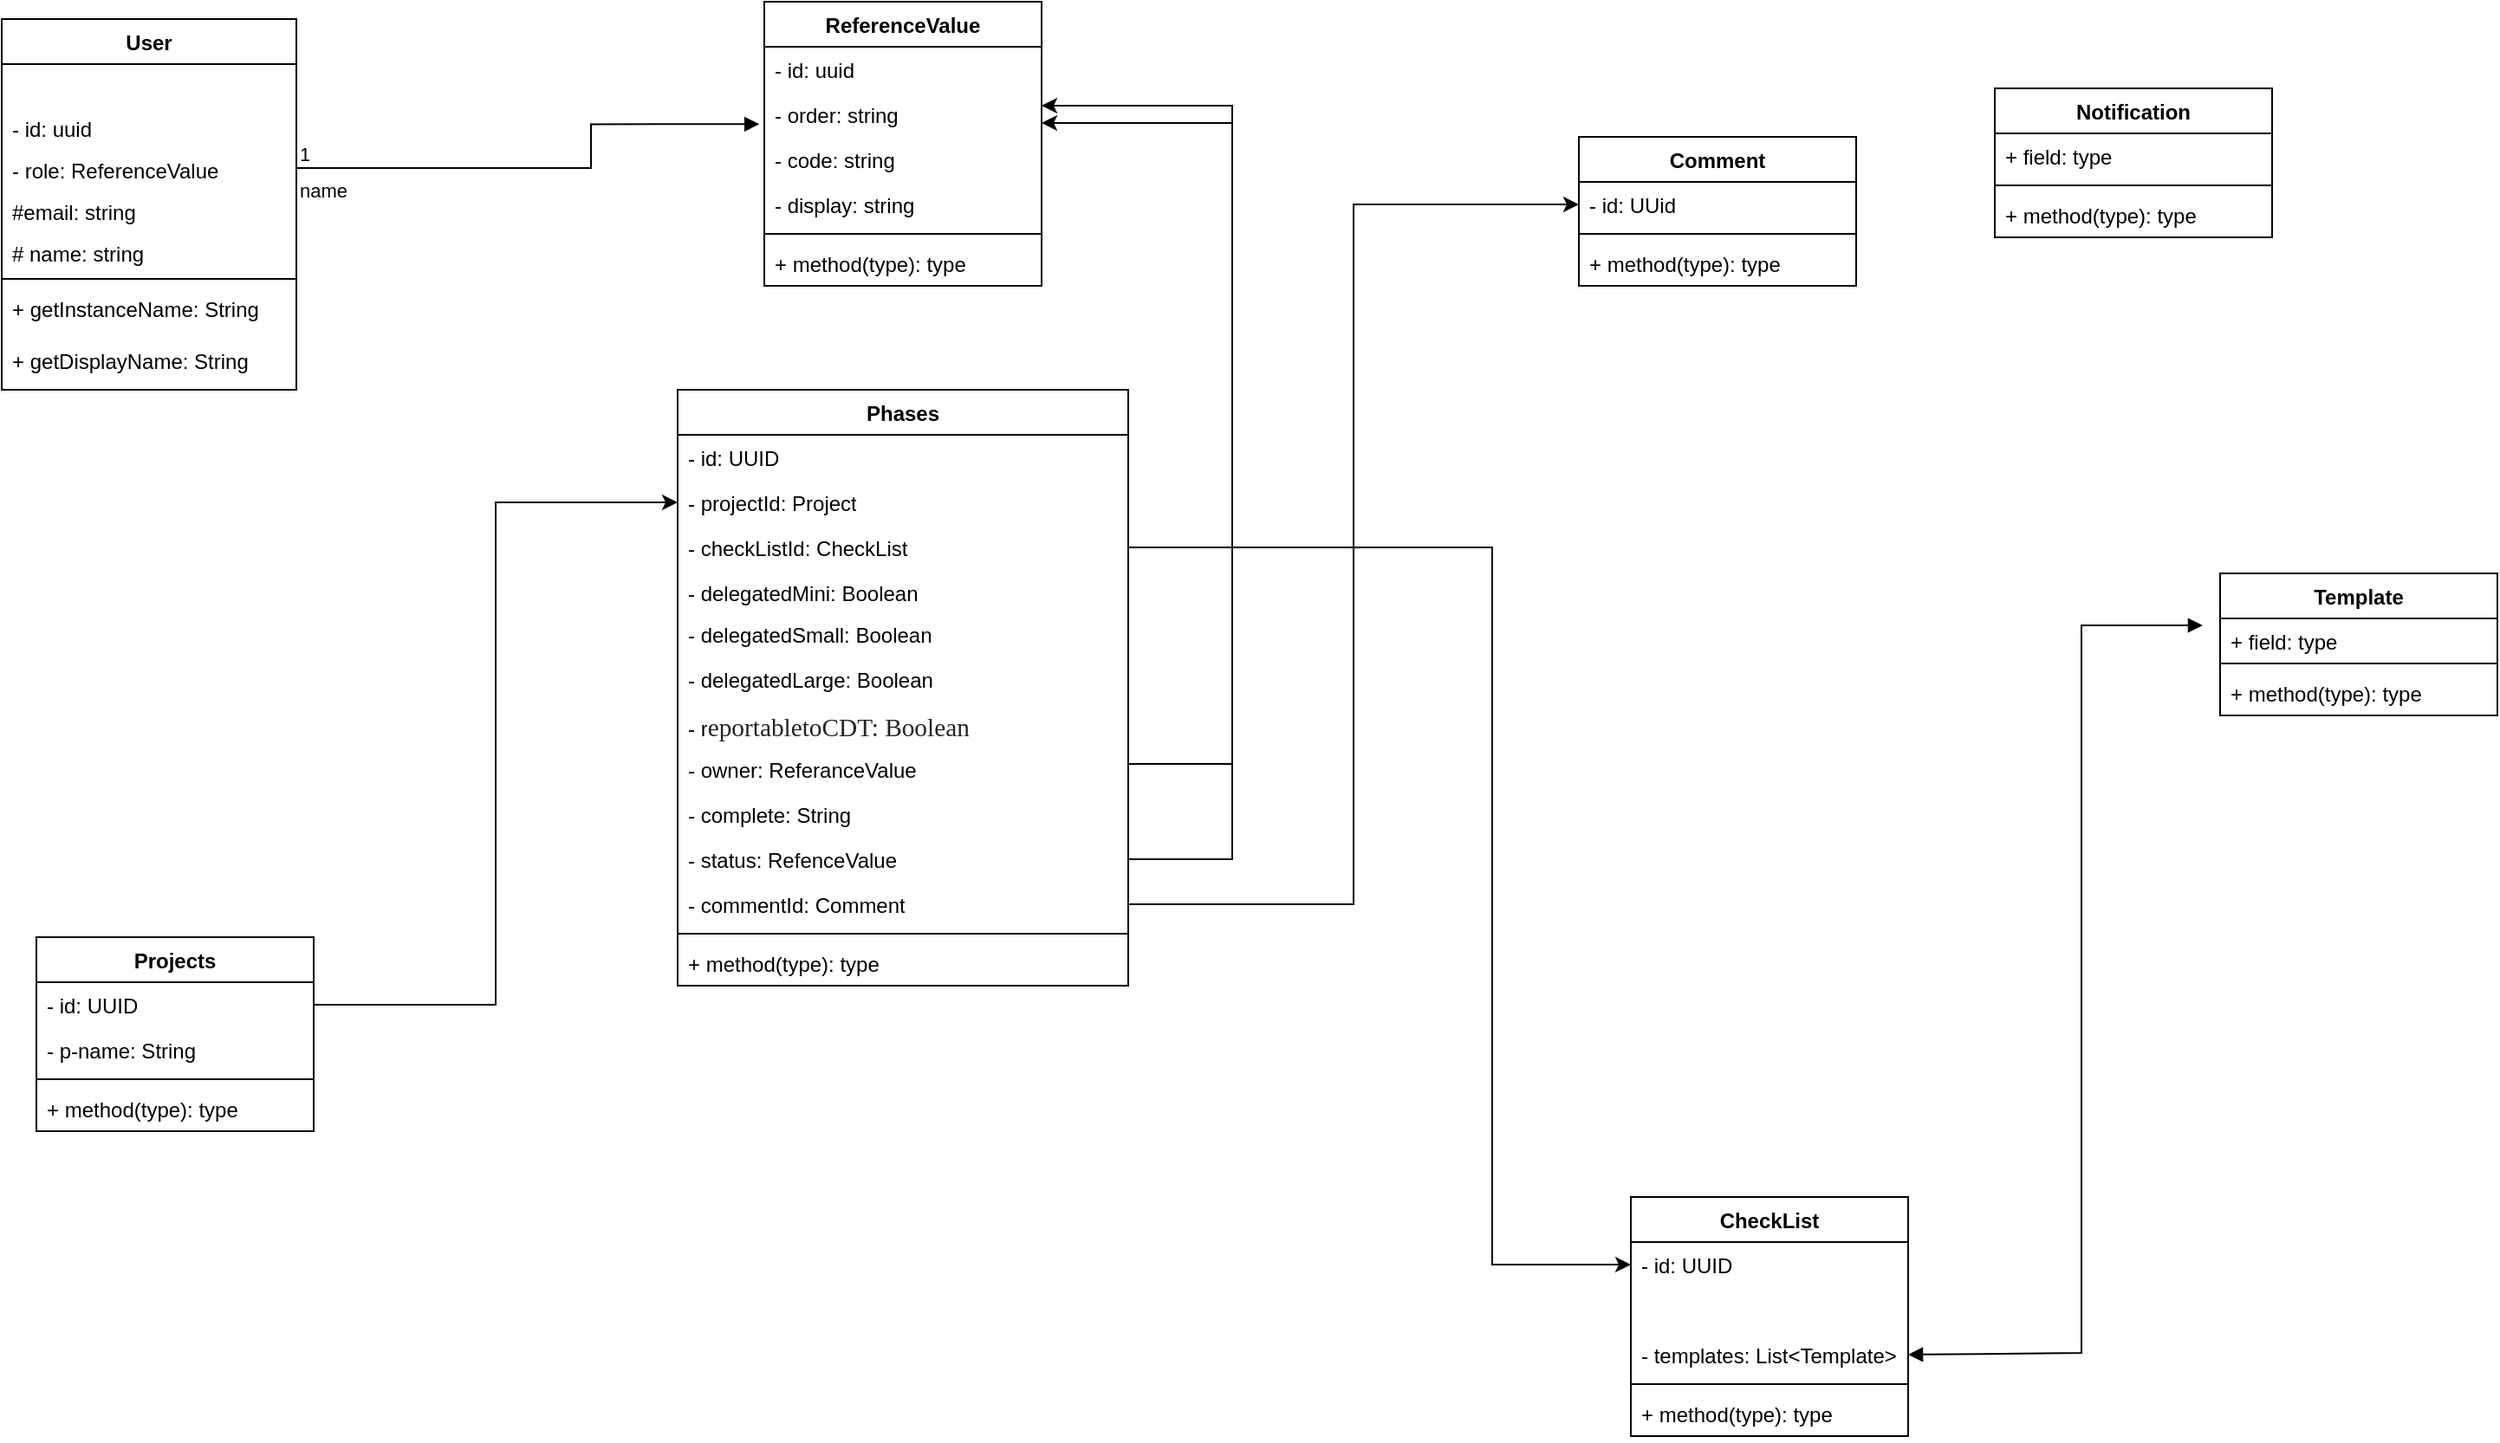 <mxfile version="26.0.2">
  <diagram name="Page-1" id="n4hti85O488jkPjD9qs8">
    <mxGraphModel dx="2100" dy="1044" grid="1" gridSize="10" guides="1" tooltips="1" connect="1" arrows="1" fold="1" page="1" pageScale="1" pageWidth="850" pageHeight="1100" background="#ffffff" math="0" shadow="0">
      <root>
        <mxCell id="0" />
        <mxCell id="1" parent="0" />
        <mxCell id="vKj8PddvWBOC7PmSWlSQ-1" value="User" style="swimlane;fontStyle=1;align=center;verticalAlign=top;childLayout=stackLayout;horizontal=1;startSize=26;horizontalStack=0;resizeParent=1;resizeParentMax=0;resizeLast=0;collapsible=1;marginBottom=0;whiteSpace=wrap;html=1;" parent="1" vertex="1">
          <mxGeometry x="80" y="50" width="170" height="214" as="geometry">
            <mxRectangle x="80" y="50" width="70" height="30" as="alternateBounds" />
          </mxGeometry>
        </mxCell>
        <mxCell id="RmsO1vWD08XXnm8qSQZD-24" style="text;strokeColor=none;fillColor=none;align=left;verticalAlign=top;spacingLeft=4;spacingRight=4;overflow=hidden;rotatable=0;points=[[0,0.5],[1,0.5]];portConstraint=eastwest;whiteSpace=wrap;html=1;" parent="vKj8PddvWBOC7PmSWlSQ-1" vertex="1">
          <mxGeometry y="26" width="170" height="24" as="geometry" />
        </mxCell>
        <mxCell id="RmsO1vWD08XXnm8qSQZD-3" value="- id: uuid" style="text;strokeColor=none;fillColor=none;align=left;verticalAlign=top;spacingLeft=4;spacingRight=4;overflow=hidden;rotatable=0;points=[[0,0.5],[1,0.5]];portConstraint=eastwest;whiteSpace=wrap;html=1;" parent="vKj8PddvWBOC7PmSWlSQ-1" vertex="1">
          <mxGeometry y="50" width="170" height="24" as="geometry" />
        </mxCell>
        <mxCell id="RmsO1vWD08XXnm8qSQZD-4" value="- role: ReferenceValue" style="text;strokeColor=none;fillColor=none;align=left;verticalAlign=top;spacingLeft=4;spacingRight=4;overflow=hidden;rotatable=0;points=[[0,0.5],[1,0.5]];portConstraint=eastwest;whiteSpace=wrap;html=1;" parent="vKj8PddvWBOC7PmSWlSQ-1" vertex="1">
          <mxGeometry y="74" width="170" height="24" as="geometry" />
        </mxCell>
        <mxCell id="RmsO1vWD08XXnm8qSQZD-5" value="#email: string" style="text;strokeColor=none;fillColor=none;align=left;verticalAlign=top;spacingLeft=4;spacingRight=4;overflow=hidden;rotatable=0;points=[[0,0.5],[1,0.5]];portConstraint=eastwest;whiteSpace=wrap;html=1;" parent="vKj8PddvWBOC7PmSWlSQ-1" vertex="1">
          <mxGeometry y="98" width="170" height="24" as="geometry" />
        </mxCell>
        <mxCell id="vKj8PddvWBOC7PmSWlSQ-2" value="# name: string&lt;table&gt;&lt;tbody&gt;&lt;tr&gt;&lt;td&gt;&lt;br&gt;&lt;/td&gt;&lt;td&gt;&lt;br&gt;&lt;/td&gt;&lt;/tr&gt;&lt;tr&gt;&lt;td&gt;&lt;br&gt;&lt;/td&gt;&lt;td&gt;&lt;br&gt;&lt;/td&gt;&lt;/tr&gt;&lt;tr&gt;&lt;td&gt;&lt;br&gt;&lt;/td&gt;&lt;td&gt;&lt;br&gt;&lt;/td&gt;&lt;/tr&gt;&lt;/tbody&gt;&lt;/table&gt;" style="text;strokeColor=none;fillColor=none;align=left;verticalAlign=top;spacingLeft=4;spacingRight=4;overflow=hidden;rotatable=0;points=[[0,0.5],[1,0.5]];portConstraint=eastwest;whiteSpace=wrap;html=1;" parent="vKj8PddvWBOC7PmSWlSQ-1" vertex="1">
          <mxGeometry y="122" width="170" height="24" as="geometry" />
        </mxCell>
        <mxCell id="vKj8PddvWBOC7PmSWlSQ-3" value="" style="line;strokeWidth=1;fillColor=none;align=left;verticalAlign=middle;spacingTop=-1;spacingLeft=3;spacingRight=3;rotatable=0;labelPosition=right;points=[];portConstraint=eastwest;strokeColor=inherit;" parent="vKj8PddvWBOC7PmSWlSQ-1" vertex="1">
          <mxGeometry y="146" width="170" height="8" as="geometry" />
        </mxCell>
        <mxCell id="RmsO1vWD08XXnm8qSQZD-2" value="+ getInstanceName: String" style="text;strokeColor=none;fillColor=none;align=left;verticalAlign=top;spacingLeft=4;spacingRight=4;overflow=hidden;rotatable=0;points=[[0,0.5],[1,0.5]];portConstraint=eastwest;whiteSpace=wrap;html=1;" parent="vKj8PddvWBOC7PmSWlSQ-1" vertex="1">
          <mxGeometry y="154" width="170" height="30" as="geometry" />
        </mxCell>
        <mxCell id="vKj8PddvWBOC7PmSWlSQ-4" value="+ getDisplayName: String" style="text;strokeColor=none;fillColor=none;align=left;verticalAlign=top;spacingLeft=4;spacingRight=4;overflow=hidden;rotatable=0;points=[[0,0.5],[1,0.5]];portConstraint=eastwest;whiteSpace=wrap;html=1;" parent="vKj8PddvWBOC7PmSWlSQ-1" vertex="1">
          <mxGeometry y="184" width="170" height="30" as="geometry" />
        </mxCell>
        <mxCell id="RmsO1vWD08XXnm8qSQZD-6" value="name" style="endArrow=block;endFill=1;html=1;edgeStyle=orthogonalEdgeStyle;align=left;verticalAlign=top;rounded=0;exitX=1;exitY=0.5;exitDx=0;exitDy=0;entryX=-0.018;entryY=0.718;entryDx=0;entryDy=0;entryPerimeter=0;" parent="1" source="RmsO1vWD08XXnm8qSQZD-4" edge="1" target="RmsO1vWD08XXnm8qSQZD-21">
          <mxGeometry x="-1" relative="1" as="geometry">
            <mxPoint x="200" y="170" as="sourcePoint" />
            <mxPoint x="510" y="110" as="targetPoint" />
            <Array as="points">
              <mxPoint x="420" y="136" />
              <mxPoint x="420" y="111" />
            </Array>
          </mxGeometry>
        </mxCell>
        <mxCell id="RmsO1vWD08XXnm8qSQZD-7" value="1" style="edgeLabel;resizable=0;html=1;align=left;verticalAlign=bottom;" parent="RmsO1vWD08XXnm8qSQZD-6" connectable="0" vertex="1">
          <mxGeometry x="-1" relative="1" as="geometry" />
        </mxCell>
        <mxCell id="RmsO1vWD08XXnm8qSQZD-8" value="ReferenceValue" style="swimlane;fontStyle=1;align=center;verticalAlign=top;childLayout=stackLayout;horizontal=1;startSize=26;horizontalStack=0;resizeParent=1;resizeParentMax=0;resizeLast=0;collapsible=1;marginBottom=0;whiteSpace=wrap;html=1;" parent="1" vertex="1">
          <mxGeometry x="520" y="40" width="160" height="164" as="geometry">
            <mxRectangle x="520" y="40" width="130" height="30" as="alternateBounds" />
          </mxGeometry>
        </mxCell>
        <mxCell id="RmsO1vWD08XXnm8qSQZD-9" value="- id: uuid" style="text;strokeColor=none;fillColor=none;align=left;verticalAlign=top;spacingLeft=4;spacingRight=4;overflow=hidden;rotatable=0;points=[[0,0.5],[1,0.5]];portConstraint=eastwest;whiteSpace=wrap;html=1;" parent="RmsO1vWD08XXnm8qSQZD-8" vertex="1">
          <mxGeometry y="26" width="160" height="26" as="geometry" />
        </mxCell>
        <mxCell id="RmsO1vWD08XXnm8qSQZD-21" value="- order: string" style="text;strokeColor=none;fillColor=none;align=left;verticalAlign=top;spacingLeft=4;spacingRight=4;overflow=hidden;rotatable=0;points=[[0,0.5],[1,0.5]];portConstraint=eastwest;whiteSpace=wrap;html=1;" parent="RmsO1vWD08XXnm8qSQZD-8" vertex="1">
          <mxGeometry y="52" width="160" height="26" as="geometry" />
        </mxCell>
        <mxCell id="RmsO1vWD08XXnm8qSQZD-22" value="- code: string" style="text;strokeColor=none;fillColor=none;align=left;verticalAlign=top;spacingLeft=4;spacingRight=4;overflow=hidden;rotatable=0;points=[[0,0.5],[1,0.5]];portConstraint=eastwest;whiteSpace=wrap;html=1;" parent="RmsO1vWD08XXnm8qSQZD-8" vertex="1">
          <mxGeometry y="78" width="160" height="26" as="geometry" />
        </mxCell>
        <mxCell id="RmsO1vWD08XXnm8qSQZD-23" value="- display: string" style="text;strokeColor=none;fillColor=none;align=left;verticalAlign=top;spacingLeft=4;spacingRight=4;overflow=hidden;rotatable=0;points=[[0,0.5],[1,0.5]];portConstraint=eastwest;whiteSpace=wrap;html=1;" parent="RmsO1vWD08XXnm8qSQZD-8" vertex="1">
          <mxGeometry y="104" width="160" height="26" as="geometry" />
        </mxCell>
        <mxCell id="RmsO1vWD08XXnm8qSQZD-10" value="" style="line;strokeWidth=1;fillColor=none;align=left;verticalAlign=middle;spacingTop=-1;spacingLeft=3;spacingRight=3;rotatable=0;labelPosition=right;points=[];portConstraint=eastwest;strokeColor=inherit;" parent="RmsO1vWD08XXnm8qSQZD-8" vertex="1">
          <mxGeometry y="130" width="160" height="8" as="geometry" />
        </mxCell>
        <mxCell id="RmsO1vWD08XXnm8qSQZD-11" value="+ method(type): type" style="text;strokeColor=none;fillColor=none;align=left;verticalAlign=top;spacingLeft=4;spacingRight=4;overflow=hidden;rotatable=0;points=[[0,0.5],[1,0.5]];portConstraint=eastwest;whiteSpace=wrap;html=1;" parent="RmsO1vWD08XXnm8qSQZD-8" vertex="1">
          <mxGeometry y="138" width="160" height="26" as="geometry" />
        </mxCell>
        <mxCell id="mrkwFuyU_VkxEg8nqy4F-9" value="Notification" style="swimlane;fontStyle=1;align=center;verticalAlign=top;childLayout=stackLayout;horizontal=1;startSize=26;horizontalStack=0;resizeParent=1;resizeParentMax=0;resizeLast=0;collapsible=1;marginBottom=0;whiteSpace=wrap;html=1;" vertex="1" parent="1">
          <mxGeometry x="1230" y="90" width="160" height="86" as="geometry" />
        </mxCell>
        <mxCell id="mrkwFuyU_VkxEg8nqy4F-10" value="+ field: type" style="text;strokeColor=none;fillColor=none;align=left;verticalAlign=top;spacingLeft=4;spacingRight=4;overflow=hidden;rotatable=0;points=[[0,0.5],[1,0.5]];portConstraint=eastwest;whiteSpace=wrap;html=1;" vertex="1" parent="mrkwFuyU_VkxEg8nqy4F-9">
          <mxGeometry y="26" width="160" height="26" as="geometry" />
        </mxCell>
        <mxCell id="mrkwFuyU_VkxEg8nqy4F-11" value="" style="line;strokeWidth=1;fillColor=none;align=left;verticalAlign=middle;spacingTop=-1;spacingLeft=3;spacingRight=3;rotatable=0;labelPosition=right;points=[];portConstraint=eastwest;strokeColor=inherit;" vertex="1" parent="mrkwFuyU_VkxEg8nqy4F-9">
          <mxGeometry y="52" width="160" height="8" as="geometry" />
        </mxCell>
        <mxCell id="mrkwFuyU_VkxEg8nqy4F-12" value="+ method(type): type" style="text;strokeColor=none;fillColor=none;align=left;verticalAlign=top;spacingLeft=4;spacingRight=4;overflow=hidden;rotatable=0;points=[[0,0.5],[1,0.5]];portConstraint=eastwest;whiteSpace=wrap;html=1;" vertex="1" parent="mrkwFuyU_VkxEg8nqy4F-9">
          <mxGeometry y="60" width="160" height="26" as="geometry" />
        </mxCell>
        <mxCell id="mrkwFuyU_VkxEg8nqy4F-13" value="Template" style="swimlane;fontStyle=1;align=center;verticalAlign=top;childLayout=stackLayout;horizontal=1;startSize=26;horizontalStack=0;resizeParent=1;resizeParentMax=0;resizeLast=0;collapsible=1;marginBottom=0;whiteSpace=wrap;html=1;" vertex="1" parent="1">
          <mxGeometry x="1360" y="370" width="160" height="82" as="geometry" />
        </mxCell>
        <mxCell id="mrkwFuyU_VkxEg8nqy4F-14" value="+ field: type" style="text;strokeColor=none;fillColor=none;align=left;verticalAlign=top;spacingLeft=4;spacingRight=4;overflow=hidden;rotatable=0;points=[[0,0.5],[1,0.5]];portConstraint=eastwest;whiteSpace=wrap;html=1;" vertex="1" parent="mrkwFuyU_VkxEg8nqy4F-13">
          <mxGeometry y="26" width="160" height="22" as="geometry" />
        </mxCell>
        <mxCell id="mrkwFuyU_VkxEg8nqy4F-15" value="" style="line;strokeWidth=1;fillColor=none;align=left;verticalAlign=middle;spacingTop=-1;spacingLeft=3;spacingRight=3;rotatable=0;labelPosition=right;points=[];portConstraint=eastwest;strokeColor=inherit;" vertex="1" parent="mrkwFuyU_VkxEg8nqy4F-13">
          <mxGeometry y="48" width="160" height="8" as="geometry" />
        </mxCell>
        <mxCell id="mrkwFuyU_VkxEg8nqy4F-16" value="+ method(type): type" style="text;strokeColor=none;fillColor=none;align=left;verticalAlign=top;spacingLeft=4;spacingRight=4;overflow=hidden;rotatable=0;points=[[0,0.5],[1,0.5]];portConstraint=eastwest;whiteSpace=wrap;html=1;" vertex="1" parent="mrkwFuyU_VkxEg8nqy4F-13">
          <mxGeometry y="56" width="160" height="26" as="geometry" />
        </mxCell>
        <mxCell id="mrkwFuyU_VkxEg8nqy4F-17" value="Phases" style="swimlane;fontStyle=1;align=center;verticalAlign=top;childLayout=stackLayout;horizontal=1;startSize=26;horizontalStack=0;resizeParent=1;resizeParentMax=0;resizeLast=0;collapsible=1;marginBottom=0;whiteSpace=wrap;html=1;" vertex="1" parent="1">
          <mxGeometry x="470" y="264" width="260" height="344" as="geometry" />
        </mxCell>
        <mxCell id="mrkwFuyU_VkxEg8nqy4F-18" value="- id: UUID" style="text;strokeColor=none;fillColor=none;align=left;verticalAlign=top;spacingLeft=4;spacingRight=4;overflow=hidden;rotatable=0;points=[[0,0.5],[1,0.5]];portConstraint=eastwest;whiteSpace=wrap;html=1;" vertex="1" parent="mrkwFuyU_VkxEg8nqy4F-17">
          <mxGeometry y="26" width="260" height="26" as="geometry" />
        </mxCell>
        <mxCell id="mrkwFuyU_VkxEg8nqy4F-58" value="- projectId: Project" style="text;strokeColor=none;fillColor=none;align=left;verticalAlign=top;spacingLeft=4;spacingRight=4;overflow=hidden;rotatable=0;points=[[0,0.5],[1,0.5]];portConstraint=eastwest;whiteSpace=wrap;html=1;" vertex="1" parent="mrkwFuyU_VkxEg8nqy4F-17">
          <mxGeometry y="52" width="260" height="26" as="geometry" />
        </mxCell>
        <mxCell id="mrkwFuyU_VkxEg8nqy4F-21" value="- checkListId: CheckList" style="text;strokeColor=none;fillColor=none;align=left;verticalAlign=top;spacingLeft=4;spacingRight=4;overflow=hidden;rotatable=0;points=[[0,0.5],[1,0.5]];portConstraint=eastwest;whiteSpace=wrap;html=1;" vertex="1" parent="mrkwFuyU_VkxEg8nqy4F-17">
          <mxGeometry y="78" width="260" height="26" as="geometry" />
        </mxCell>
        <mxCell id="mrkwFuyU_VkxEg8nqy4F-23" value="- delegatedMini: Boolean" style="text;strokeColor=none;fillColor=none;align=left;verticalAlign=top;spacingLeft=4;spacingRight=4;overflow=hidden;rotatable=0;points=[[0,0.5],[1,0.5]];portConstraint=eastwest;whiteSpace=wrap;html=1;" vertex="1" parent="mrkwFuyU_VkxEg8nqy4F-17">
          <mxGeometry y="104" width="260" height="24" as="geometry" />
        </mxCell>
        <mxCell id="mrkwFuyU_VkxEg8nqy4F-22" value="- delegatedSmall: Boolean" style="text;strokeColor=none;fillColor=none;align=left;verticalAlign=top;spacingLeft=4;spacingRight=4;overflow=hidden;rotatable=0;points=[[0,0.5],[1,0.5]];portConstraint=eastwest;whiteSpace=wrap;html=1;" vertex="1" parent="mrkwFuyU_VkxEg8nqy4F-17">
          <mxGeometry y="128" width="260" height="26" as="geometry" />
        </mxCell>
        <mxCell id="mrkwFuyU_VkxEg8nqy4F-42" value="- delegatedLarge: Boolean" style="text;strokeColor=none;fillColor=none;align=left;verticalAlign=top;spacingLeft=4;spacingRight=4;overflow=hidden;rotatable=0;points=[[0,0.5],[1,0.5]];portConstraint=eastwest;whiteSpace=wrap;html=1;" vertex="1" parent="mrkwFuyU_VkxEg8nqy4F-17">
          <mxGeometry y="154" width="260" height="26" as="geometry" />
        </mxCell>
        <mxCell id="mrkwFuyU_VkxEg8nqy4F-45" value="- r&lt;span style=&quot;color: rgb(36, 36, 36); font-family: &amp;quot;Aptos Narrow&amp;quot;, Calibri, &amp;quot;sans-serif&amp;quot;, &amp;quot;Mongolian Baiti&amp;quot;, &amp;quot;Microsoft Yi Baiti&amp;quot;, &amp;quot;Javanese Text&amp;quot;, &amp;quot;Yu Gothic&amp;quot;; font-size: 14.667px; white-space-collapse: preserve; background-color: rgb(255, 255, 255);&quot;&gt;eportabletoCDT: Boolean&lt;/span&gt;" style="text;strokeColor=none;fillColor=none;align=left;verticalAlign=top;spacingLeft=4;spacingRight=4;overflow=hidden;rotatable=0;points=[[0,0.5],[1,0.5]];portConstraint=eastwest;whiteSpace=wrap;html=1;" vertex="1" parent="mrkwFuyU_VkxEg8nqy4F-17">
          <mxGeometry y="180" width="260" height="26" as="geometry" />
        </mxCell>
        <mxCell id="mrkwFuyU_VkxEg8nqy4F-44" value="- owner: ReferanceValue" style="text;strokeColor=none;fillColor=none;align=left;verticalAlign=top;spacingLeft=4;spacingRight=4;overflow=hidden;rotatable=0;points=[[0,0.5],[1,0.5]];portConstraint=eastwest;whiteSpace=wrap;html=1;" vertex="1" parent="mrkwFuyU_VkxEg8nqy4F-17">
          <mxGeometry y="206" width="260" height="26" as="geometry" />
        </mxCell>
        <mxCell id="mrkwFuyU_VkxEg8nqy4F-43" value="- complete: String" style="text;strokeColor=none;fillColor=none;align=left;verticalAlign=top;spacingLeft=4;spacingRight=4;overflow=hidden;rotatable=0;points=[[0,0.5],[1,0.5]];portConstraint=eastwest;whiteSpace=wrap;html=1;" vertex="1" parent="mrkwFuyU_VkxEg8nqy4F-17">
          <mxGeometry y="232" width="260" height="26" as="geometry" />
        </mxCell>
        <mxCell id="mrkwFuyU_VkxEg8nqy4F-46" value="- status: RefenceValue" style="text;strokeColor=none;fillColor=none;align=left;verticalAlign=top;spacingLeft=4;spacingRight=4;overflow=hidden;rotatable=0;points=[[0,0.5],[1,0.5]];portConstraint=eastwest;whiteSpace=wrap;html=1;" vertex="1" parent="mrkwFuyU_VkxEg8nqy4F-17">
          <mxGeometry y="258" width="260" height="26" as="geometry" />
        </mxCell>
        <mxCell id="mrkwFuyU_VkxEg8nqy4F-47" value="- commentId: Comment" style="text;strokeColor=none;fillColor=none;align=left;verticalAlign=top;spacingLeft=4;spacingRight=4;overflow=hidden;rotatable=0;points=[[0,0.5],[1,0.5]];portConstraint=eastwest;whiteSpace=wrap;html=1;" vertex="1" parent="mrkwFuyU_VkxEg8nqy4F-17">
          <mxGeometry y="284" width="260" height="26" as="geometry" />
        </mxCell>
        <mxCell id="mrkwFuyU_VkxEg8nqy4F-19" value="" style="line;strokeWidth=1;fillColor=none;align=left;verticalAlign=middle;spacingTop=-1;spacingLeft=3;spacingRight=3;rotatable=0;labelPosition=right;points=[];portConstraint=eastwest;strokeColor=inherit;" vertex="1" parent="mrkwFuyU_VkxEg8nqy4F-17">
          <mxGeometry y="310" width="260" height="8" as="geometry" />
        </mxCell>
        <mxCell id="mrkwFuyU_VkxEg8nqy4F-20" value="+ method(type): type" style="text;strokeColor=none;fillColor=none;align=left;verticalAlign=top;spacingLeft=4;spacingRight=4;overflow=hidden;rotatable=0;points=[[0,0.5],[1,0.5]];portConstraint=eastwest;whiteSpace=wrap;html=1;" vertex="1" parent="mrkwFuyU_VkxEg8nqy4F-17">
          <mxGeometry y="318" width="260" height="26" as="geometry" />
        </mxCell>
        <mxCell id="mrkwFuyU_VkxEg8nqy4F-25" value="" style="endArrow=block;startArrow=block;endFill=1;startFill=1;html=1;rounded=0;exitX=1;exitY=0.5;exitDx=0;exitDy=0;" edge="1" parent="1" source="mrkwFuyU_VkxEg8nqy4F-36">
          <mxGeometry width="160" relative="1" as="geometry">
            <mxPoint x="1310" y="700" as="sourcePoint" />
            <mxPoint x="1350" y="400" as="targetPoint" />
            <Array as="points">
              <mxPoint x="1280" y="820" />
              <mxPoint x="1280" y="400" />
            </Array>
          </mxGeometry>
        </mxCell>
        <mxCell id="mrkwFuyU_VkxEg8nqy4F-26" value="Projects" style="swimlane;fontStyle=1;align=center;verticalAlign=top;childLayout=stackLayout;horizontal=1;startSize=26;horizontalStack=0;resizeParent=1;resizeParentMax=0;resizeLast=0;collapsible=1;marginBottom=0;whiteSpace=wrap;html=1;" vertex="1" parent="1">
          <mxGeometry x="100" y="580" width="160" height="112" as="geometry" />
        </mxCell>
        <mxCell id="mrkwFuyU_VkxEg8nqy4F-27" value="- id: UUID" style="text;strokeColor=none;fillColor=none;align=left;verticalAlign=top;spacingLeft=4;spacingRight=4;overflow=hidden;rotatable=0;points=[[0,0.5],[1,0.5]];portConstraint=eastwest;whiteSpace=wrap;html=1;" vertex="1" parent="mrkwFuyU_VkxEg8nqy4F-26">
          <mxGeometry y="26" width="160" height="26" as="geometry" />
        </mxCell>
        <mxCell id="mrkwFuyU_VkxEg8nqy4F-30" value="- p-name: String" style="text;strokeColor=none;fillColor=none;align=left;verticalAlign=top;spacingLeft=4;spacingRight=4;overflow=hidden;rotatable=0;points=[[0,0.5],[1,0.5]];portConstraint=eastwest;whiteSpace=wrap;html=1;" vertex="1" parent="mrkwFuyU_VkxEg8nqy4F-26">
          <mxGeometry y="52" width="160" height="26" as="geometry" />
        </mxCell>
        <mxCell id="mrkwFuyU_VkxEg8nqy4F-28" value="" style="line;strokeWidth=1;fillColor=none;align=left;verticalAlign=middle;spacingTop=-1;spacingLeft=3;spacingRight=3;rotatable=0;labelPosition=right;points=[];portConstraint=eastwest;strokeColor=inherit;" vertex="1" parent="mrkwFuyU_VkxEg8nqy4F-26">
          <mxGeometry y="78" width="160" height="8" as="geometry" />
        </mxCell>
        <mxCell id="mrkwFuyU_VkxEg8nqy4F-29" value="+ method(type): type" style="text;strokeColor=none;fillColor=none;align=left;verticalAlign=top;spacingLeft=4;spacingRight=4;overflow=hidden;rotatable=0;points=[[0,0.5],[1,0.5]];portConstraint=eastwest;whiteSpace=wrap;html=1;" vertex="1" parent="mrkwFuyU_VkxEg8nqy4F-26">
          <mxGeometry y="86" width="160" height="26" as="geometry" />
        </mxCell>
        <mxCell id="mrkwFuyU_VkxEg8nqy4F-35" value="CheckList" style="swimlane;fontStyle=1;align=center;verticalAlign=top;childLayout=stackLayout;horizontal=1;startSize=26;horizontalStack=0;resizeParent=1;resizeParentMax=0;resizeLast=0;collapsible=1;marginBottom=0;whiteSpace=wrap;html=1;" vertex="1" parent="1">
          <mxGeometry x="1020" y="730" width="160" height="138" as="geometry" />
        </mxCell>
        <mxCell id="mrkwFuyU_VkxEg8nqy4F-40" value="- id: UUID" style="text;strokeColor=none;fillColor=none;align=left;verticalAlign=top;spacingLeft=4;spacingRight=4;overflow=hidden;rotatable=0;points=[[0,0.5],[1,0.5]];portConstraint=eastwest;whiteSpace=wrap;html=1;" vertex="1" parent="mrkwFuyU_VkxEg8nqy4F-35">
          <mxGeometry y="26" width="160" height="26" as="geometry" />
        </mxCell>
        <mxCell id="mrkwFuyU_VkxEg8nqy4F-41" style="text;strokeColor=none;fillColor=none;align=left;verticalAlign=top;spacingLeft=4;spacingRight=4;overflow=hidden;rotatable=0;points=[[0,0.5],[1,0.5]];portConstraint=eastwest;whiteSpace=wrap;html=1;" vertex="1" parent="mrkwFuyU_VkxEg8nqy4F-35">
          <mxGeometry y="52" width="160" height="26" as="geometry" />
        </mxCell>
        <mxCell id="mrkwFuyU_VkxEg8nqy4F-36" value="- templates: List&amp;lt;Template&amp;gt;" style="text;strokeColor=none;fillColor=none;align=left;verticalAlign=top;spacingLeft=4;spacingRight=4;overflow=hidden;rotatable=0;points=[[0,0.5],[1,0.5]];portConstraint=eastwest;whiteSpace=wrap;html=1;" vertex="1" parent="mrkwFuyU_VkxEg8nqy4F-35">
          <mxGeometry y="78" width="160" height="26" as="geometry" />
        </mxCell>
        <mxCell id="mrkwFuyU_VkxEg8nqy4F-37" value="" style="line;strokeWidth=1;fillColor=none;align=left;verticalAlign=middle;spacingTop=-1;spacingLeft=3;spacingRight=3;rotatable=0;labelPosition=right;points=[];portConstraint=eastwest;strokeColor=inherit;" vertex="1" parent="mrkwFuyU_VkxEg8nqy4F-35">
          <mxGeometry y="104" width="160" height="8" as="geometry" />
        </mxCell>
        <mxCell id="mrkwFuyU_VkxEg8nqy4F-38" value="+ method(type): type" style="text;strokeColor=none;fillColor=none;align=left;verticalAlign=top;spacingLeft=4;spacingRight=4;overflow=hidden;rotatable=0;points=[[0,0.5],[1,0.5]];portConstraint=eastwest;whiteSpace=wrap;html=1;" vertex="1" parent="mrkwFuyU_VkxEg8nqy4F-35">
          <mxGeometry y="112" width="160" height="26" as="geometry" />
        </mxCell>
        <mxCell id="mrkwFuyU_VkxEg8nqy4F-49" style="edgeStyle=orthogonalEdgeStyle;rounded=0;orthogonalLoop=1;jettySize=auto;html=1;entryX=1;entryY=0.5;entryDx=0;entryDy=0;exitX=1;exitY=0.5;exitDx=0;exitDy=0;" edge="1" parent="1" source="mrkwFuyU_VkxEg8nqy4F-46">
          <mxGeometry relative="1" as="geometry">
            <mxPoint x="730" y="504" as="sourcePoint" />
            <mxPoint x="680" y="100" as="targetPoint" />
            <Array as="points">
              <mxPoint x="790" y="535" />
              <mxPoint x="790" y="100" />
            </Array>
          </mxGeometry>
        </mxCell>
        <mxCell id="mrkwFuyU_VkxEg8nqy4F-50" style="edgeStyle=orthogonalEdgeStyle;rounded=0;orthogonalLoop=1;jettySize=auto;html=1;entryX=1;entryY=0.5;entryDx=0;entryDy=0;exitX=1;exitY=0.5;exitDx=0;exitDy=0;" edge="1" parent="1" source="mrkwFuyU_VkxEg8nqy4F-44">
          <mxGeometry relative="1" as="geometry">
            <mxPoint x="730" y="462.0" as="sourcePoint" />
            <mxPoint x="680" y="110" as="targetPoint" />
            <Array as="points">
              <mxPoint x="730" y="480" />
              <mxPoint x="790" y="480" />
              <mxPoint x="790" y="110" />
            </Array>
          </mxGeometry>
        </mxCell>
        <mxCell id="mrkwFuyU_VkxEg8nqy4F-51" value="Comment" style="swimlane;fontStyle=1;align=center;verticalAlign=top;childLayout=stackLayout;horizontal=1;startSize=26;horizontalStack=0;resizeParent=1;resizeParentMax=0;resizeLast=0;collapsible=1;marginBottom=0;whiteSpace=wrap;html=1;" vertex="1" parent="1">
          <mxGeometry x="990" y="118" width="160" height="86" as="geometry" />
        </mxCell>
        <mxCell id="mrkwFuyU_VkxEg8nqy4F-52" value="- id: UUid" style="text;strokeColor=none;fillColor=none;align=left;verticalAlign=top;spacingLeft=4;spacingRight=4;overflow=hidden;rotatable=0;points=[[0,0.5],[1,0.5]];portConstraint=eastwest;whiteSpace=wrap;html=1;" vertex="1" parent="mrkwFuyU_VkxEg8nqy4F-51">
          <mxGeometry y="26" width="160" height="26" as="geometry" />
        </mxCell>
        <mxCell id="mrkwFuyU_VkxEg8nqy4F-53" value="" style="line;strokeWidth=1;fillColor=none;align=left;verticalAlign=middle;spacingTop=-1;spacingLeft=3;spacingRight=3;rotatable=0;labelPosition=right;points=[];portConstraint=eastwest;strokeColor=inherit;" vertex="1" parent="mrkwFuyU_VkxEg8nqy4F-51">
          <mxGeometry y="52" width="160" height="8" as="geometry" />
        </mxCell>
        <mxCell id="mrkwFuyU_VkxEg8nqy4F-54" value="+ method(type): type" style="text;strokeColor=none;fillColor=none;align=left;verticalAlign=top;spacingLeft=4;spacingRight=4;overflow=hidden;rotatable=0;points=[[0,0.5],[1,0.5]];portConstraint=eastwest;whiteSpace=wrap;html=1;" vertex="1" parent="mrkwFuyU_VkxEg8nqy4F-51">
          <mxGeometry y="60" width="160" height="26" as="geometry" />
        </mxCell>
        <mxCell id="mrkwFuyU_VkxEg8nqy4F-56" style="edgeStyle=orthogonalEdgeStyle;rounded=0;orthogonalLoop=1;jettySize=auto;html=1;" edge="1" parent="1" source="mrkwFuyU_VkxEg8nqy4F-47" target="mrkwFuyU_VkxEg8nqy4F-52">
          <mxGeometry relative="1" as="geometry" />
        </mxCell>
        <mxCell id="mrkwFuyU_VkxEg8nqy4F-60" style="edgeStyle=orthogonalEdgeStyle;rounded=0;orthogonalLoop=1;jettySize=auto;html=1;entryX=0;entryY=0.5;entryDx=0;entryDy=0;" edge="1" parent="1" source="mrkwFuyU_VkxEg8nqy4F-21" target="mrkwFuyU_VkxEg8nqy4F-40">
          <mxGeometry relative="1" as="geometry">
            <Array as="points">
              <mxPoint x="940" y="355" />
              <mxPoint x="940" y="769" />
            </Array>
          </mxGeometry>
        </mxCell>
        <mxCell id="mrkwFuyU_VkxEg8nqy4F-61" style="edgeStyle=orthogonalEdgeStyle;rounded=0;orthogonalLoop=1;jettySize=auto;html=1;entryX=0;entryY=0.5;entryDx=0;entryDy=0;" edge="1" parent="1" source="mrkwFuyU_VkxEg8nqy4F-27" target="mrkwFuyU_VkxEg8nqy4F-58">
          <mxGeometry relative="1" as="geometry" />
        </mxCell>
      </root>
    </mxGraphModel>
  </diagram>
</mxfile>

